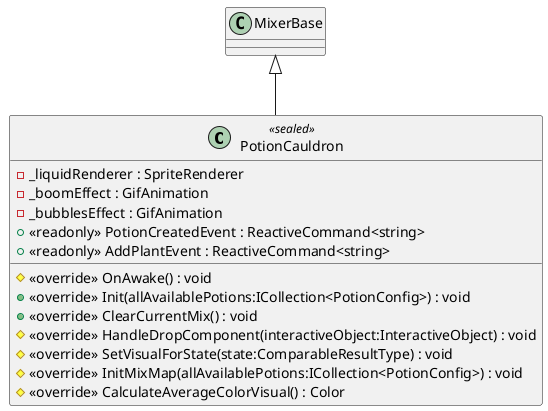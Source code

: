@startuml
class PotionCauldron <<sealed>> {
    - _liquidRenderer : SpriteRenderer
    - _boomEffect : GifAnimation
    - _bubblesEffect : GifAnimation
    + <<readonly>> PotionCreatedEvent : ReactiveCommand<string>
    + <<readonly>> AddPlantEvent : ReactiveCommand<string>
    # <<override>> OnAwake() : void
    + <<override>> Init(allAvailablePotions:ICollection<PotionConfig>) : void
    + <<override>> ClearCurrentMix() : void
    # <<override>> HandleDropComponent(interactiveObject:InteractiveObject) : void
    # <<override>> SetVisualForState(state:ComparableResultType) : void
    # <<override>> InitMixMap(allAvailablePotions:ICollection<PotionConfig>) : void
    # <<override>> CalculateAverageColorVisual() : Color
}
MixerBase <|-- PotionCauldron
@enduml
